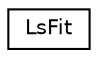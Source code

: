 digraph "Graphical Class Hierarchy"
{
 // INTERACTIVE_SVG=YES
  edge [fontname="Helvetica",fontsize="10",labelfontname="Helvetica",labelfontsize="10"];
  node [fontname="Helvetica",fontsize="10",shape=record];
  rankdir="LR";
  Node0 [label="LsFit",height=0.2,width=0.4,color="black", fillcolor="white", style="filled",URL="$class_ls_fit.html"];
}
